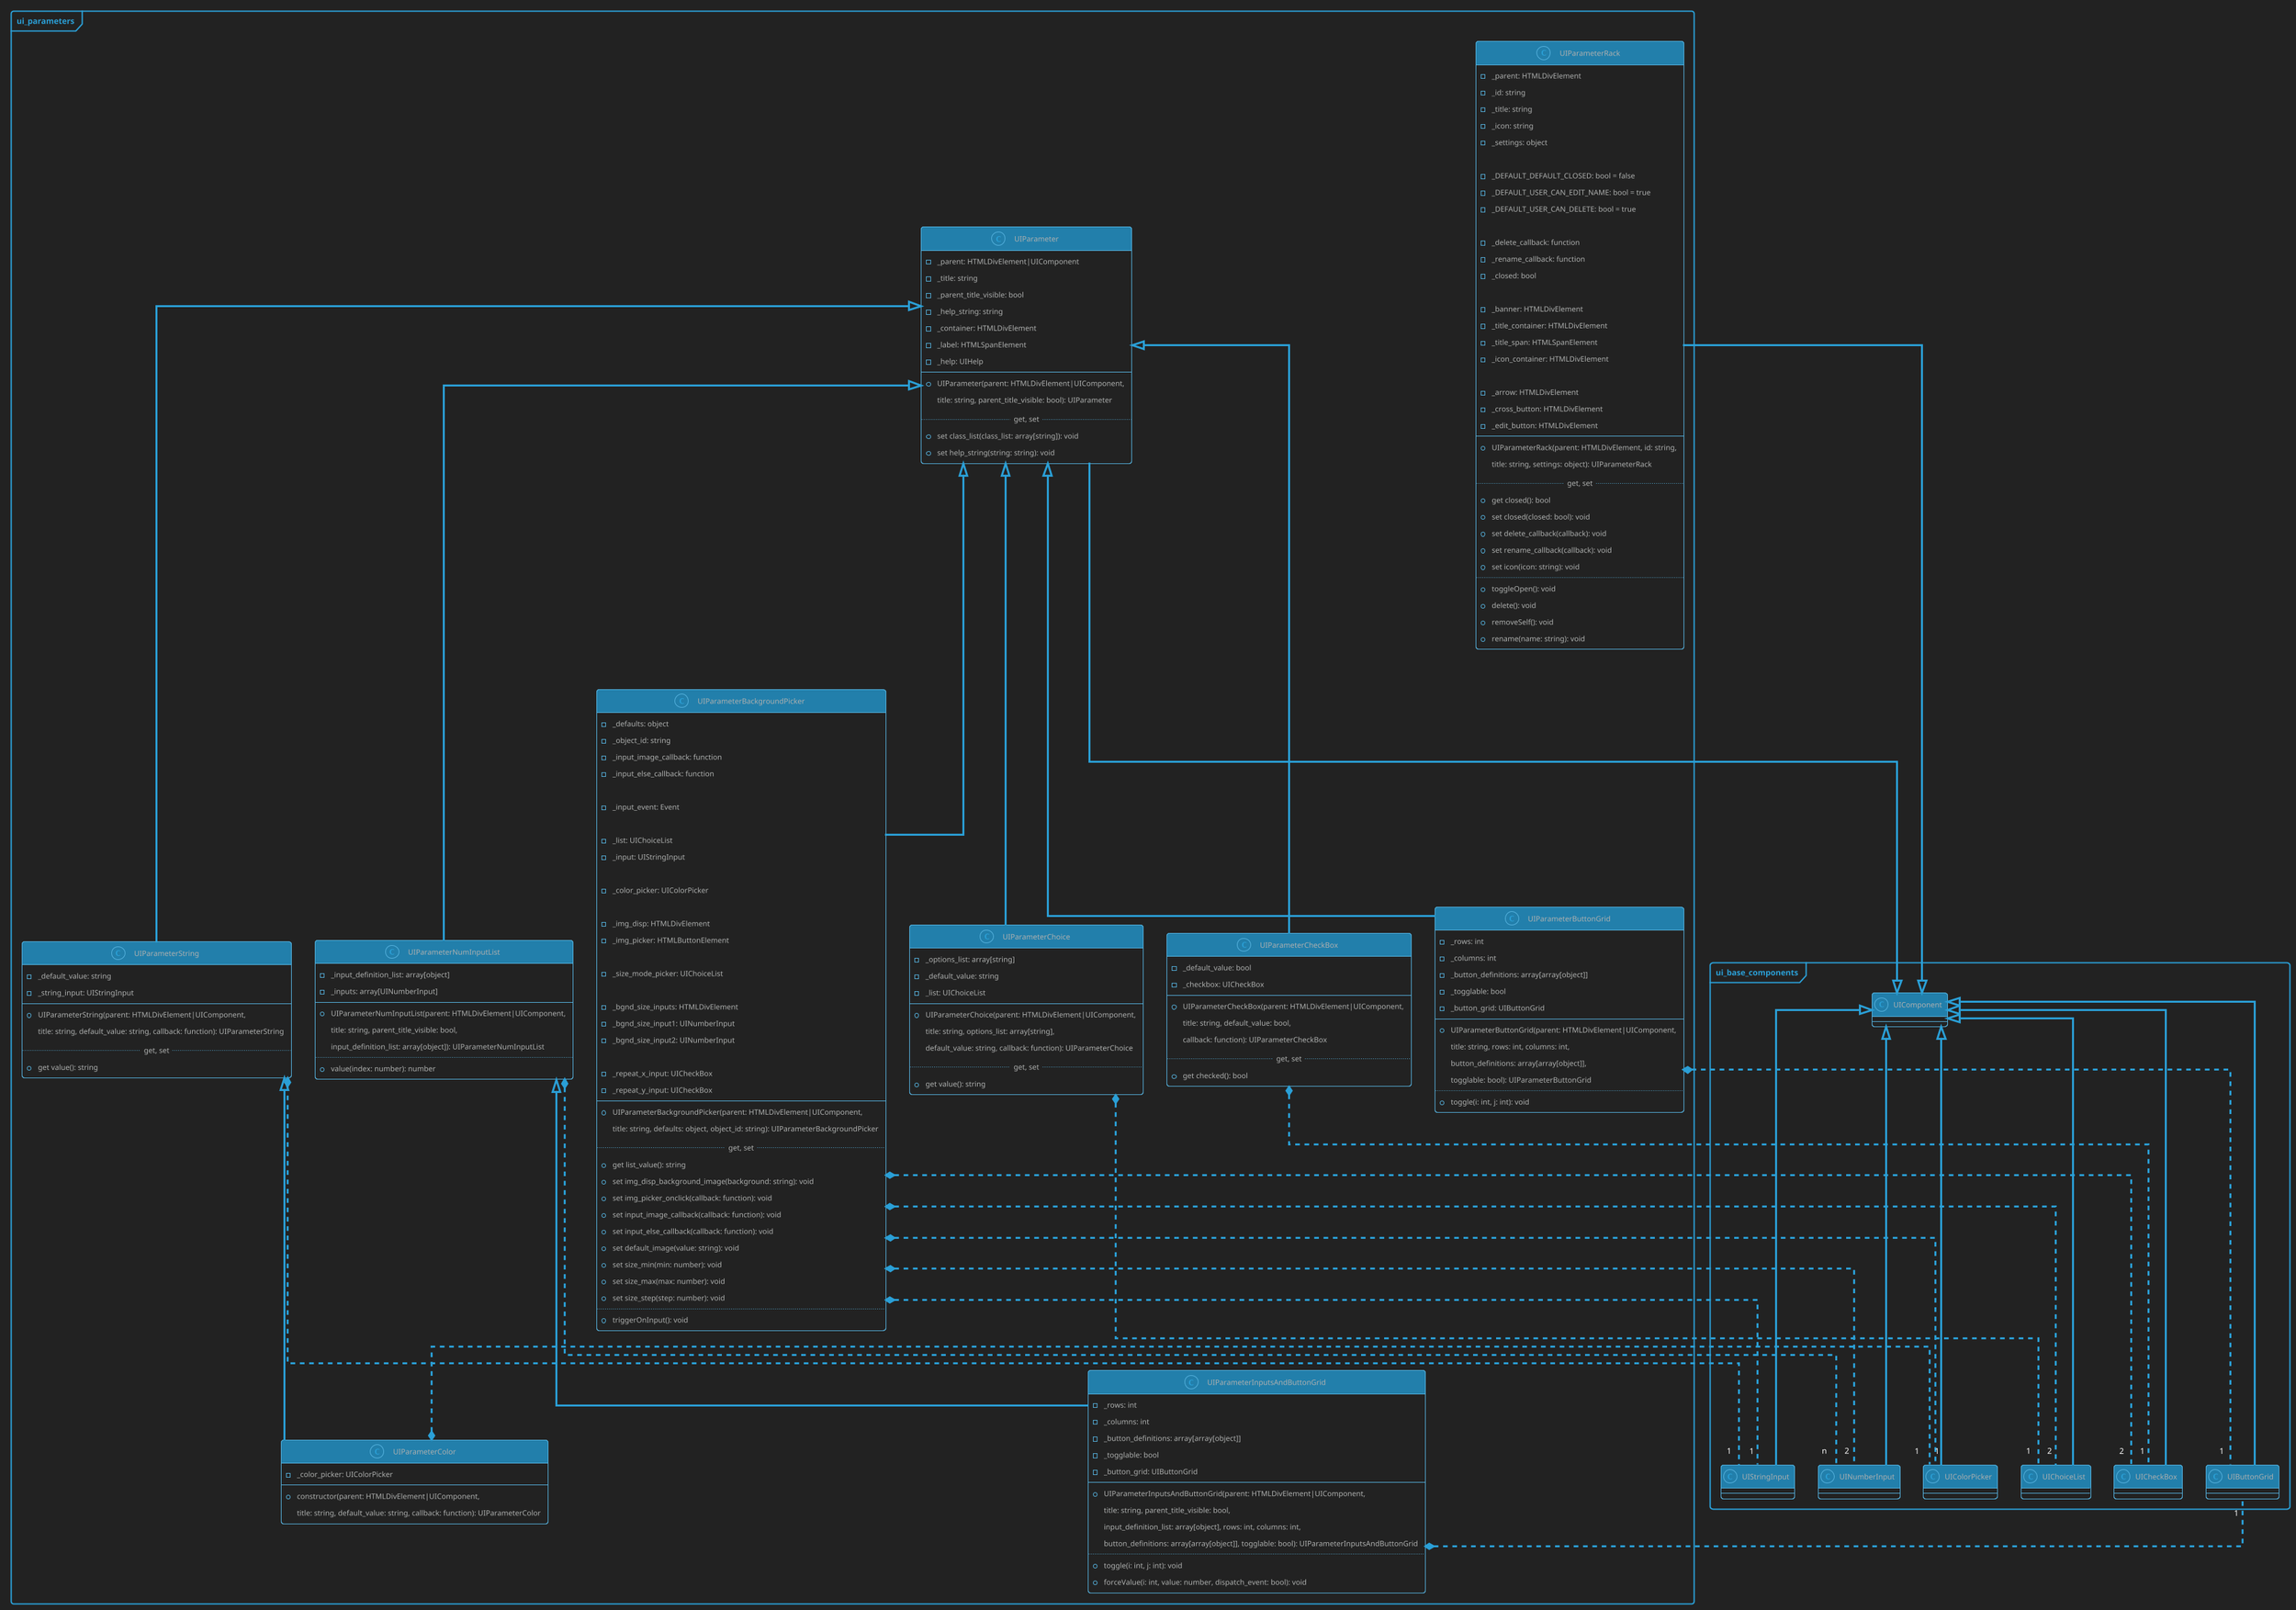 'MIT License - Copyright (c) 2020-2021 Picorims

@startuml ui_parameters
!theme cyborg-outline
skinparam BackgroundColor #222222
' skinparam groupInheritance 2
skinparam PackageStyle frame
skinparam linetype ortho

package "ui_base_components" {
    class UIComponent {}

    class UIButtonGrid {}
    UIComponent <|-- UIButtonGrid

    class UINumberInput {}
    UIComponent <|-- UINumberInput

    class UIStringInput {}
    UIComponent <|-- UIStringInput

    class UIColorPicker {}
    UIComponent <|-- UIColorPicker

    class UIChoiceList {}
    UIComponent <|-- UIChoiceList

    class UICheckBox {}
    UIComponent <|-- UICheckBox
}

package "ui_parameters" {
    class UIParameter {
        - _parent: HTMLDivElement|UIComponent
        - _title: string
        - _parent_title_visible: bool
        - _help_string: string
        - _container: HTMLDivElement
        - _label: HTMLSpanElement
        - _help: UIHelp
        --
        + UIParameter(parent: HTMLDivElement|UIComponent,
        title: string, parent_title_visible: bool): UIParameter
        ..get, set..
        + set class_list(class_list: array[string]): void
        + set help_string(string: string): void
    }
    UIComponent <|-- UIParameter

    class UIParameterString {
        - _default_value: string
        - _string_input: UIStringInput
        --
        + UIParameterString(parent: HTMLDivElement|UIComponent,
        title: string, default_value: string, callback: function): UIParameterString
        ..get, set..
        + get value(): string
    }
    UIParameter <|-- UIParameterString
    UIParameterString *.. "1" UIStringInput

    class UIParameterColor {
        - _color_picker: UIColorPicker
        --
        + constructor(parent: HTMLDivElement|UIComponent,
        title: string, default_value: string, callback: function): UIParameterColor
    }
    UIParameterString <|-- UIParameterColor
    UIParameterColor *.. "1" UIColorPicker

    class UIParameterNumInputList {
        - _input_definition_list: array[object]
        - _inputs: array[UINumberInput]
        --
        + UIParameterNumInputList(parent: HTMLDivElement|UIComponent,
        title: string, parent_title_visible: bool,
        input_definition_list: array[object]): UIParameterNumInputList
        ..
        + value(index: number): number
    }
    UIParameter <|-- UIParameterNumInputList
    UIParameterNumInputList *.. "n" UINumberInput

    class UIParameterInputsAndButtonGrid {
        - _rows: int
        - _columns: int
        - _button_definitions: array[array[object]]
        - _togglable: bool
        - _button_grid: UIButtonGrid
        --
        + UIParameterInputsAndButtonGrid(parent: HTMLDivElement|UIComponent,
        title: string, parent_title_visible: bool,
        input_definition_list: array[object], rows: int, columns: int,
        button_definitions: array[array[object]], togglable: bool): UIParameterInputsAndButtonGrid
        ..
        + toggle(i: int, j: int): void
        + forceValue(i: int, value: number, dispatch_event: bool): void
    }
    UIParameterNumInputList <|-- UIParameterInputsAndButtonGrid
    UIParameterInputsAndButtonGrid *.. "1" UIButtonGrid

    class UIParameterChoice {
        - _options_list: array[string]
        - _default_value: string
        - _list: UIChoiceList
        --
        + UIParameterChoice(parent: HTMLDivElement|UIComponent,
        title: string, options_list: array[string],
        default_value: string, callback: function): UIParameterChoice
        ..get, set..
        + get value(): string
    }
    UIParameter <|-- UIParameterChoice
    UIParameterChoice *.. "1" UIChoiceList

    class UIParameterCheckBox {
        - _default_value: bool
        - _checkbox: UICheckBox
        --
        + UIParameterCheckBox(parent: HTMLDivElement|UIComponent,
        title: string, default_value: bool,
        callback: function): UIParameterCheckBox
        ..get, set..
        + get checked(): bool
    }
    UIParameter <|-- UIParameterCheckBox
    UIParameterCheckBox *.. "1" UICheckBox

    class UIParameterButtonGrid {
        - _rows: int
        - _columns: int
        - _button_definitions: array[array[object]]
        - _togglable: bool
        - _button_grid: UIButtonGrid
        --
        + UIParameterButtonGrid(parent: HTMLDivElement|UIComponent,
        title: string, rows: int, columns: int,
        button_definitions: array[array[object]],
        togglable: bool): UIParameterButtonGrid
        ..
        + toggle(i: int, j: int): void
    }
    UIParameter <|-- UIParameterButtonGrid
    UIParameterButtonGrid *.. "1" UIButtonGrid

    class UIParameterBackgroundPicker {
        - _defaults: object
        - _object_id: string
        - _input_image_callback: function
        - _input_else_callback: function

        - _input_event: Event

        - _list: UIChoiceList
        - _input: UIStringInput

        - _color_picker: UIColorPicker

        - _img_disp: HTMLDivElement
        - _img_picker: HTMLButtonElement

        - _size_mode_picker: UIChoiceList
        
        - _bgnd_size_inputs: HTMLDivElement
        - _bgnd_size_input1: UINumberInput
        - _bgnd_size_input2: UINumberInput
        
        - _repeat_x_input: UICheckBox
        - _repeat_y_input: UICheckBox
        --
        + UIParameterBackgroundPicker(parent: HTMLDivElement|UIComponent,
        title: string, defaults: object, object_id: string): UIParameterBackgroundPicker
        ..get, set..
        + get list_value(): string
        + set img_disp_background_image(background: string): void
        + set img_picker_onclick(callback: function): void
        + set input_image_callback(callback: function): void
        + set input_else_callback(callback: function): void
        + set default_image(value: string): void
        + set size_min(min: number): void
        + set size_max(max: number): void
        + set size_step(step: number): void
        ..
        + triggerOnInput(): void
    }
    UIParameter <|-- UIParameterBackgroundPicker
    UIParameterBackgroundPicker *.. "2" UIChoiceList
    UIParameterBackgroundPicker *.. "1" UIStringInput
    UIParameterBackgroundPicker *.. "1" UIColorPicker
    UIParameterBackgroundPicker *.. "2" UINumberInput
    UIParameterBackgroundPicker *.. "2" UICheckBox

    class UIParameterRack {
        - _parent: HTMLDivElement
        - _id: string
        - _title: string
        - _icon: string
        - _settings: object

        - _DEFAULT_DEFAULT_CLOSED: bool = false
        - _DEFAULT_USER_CAN_EDIT_NAME: bool = true
        - _DEFAULT_USER_CAN_DELETE: bool = true

        - _delete_callback: function
        - _rename_callback: function
        - _closed: bool

        - _banner: HTMLDivElement
        - _title_container: HTMLDivElement
        - _title_span: HTMLSpanElement
        - _icon_container: HTMLDivElement

        - _arrow: HTMLDivElement
        - _cross_button: HTMLDivElement
        - _edit_button: HTMLDivElement
        --
        + UIParameterRack(parent: HTMLDivElement, id: string,
        title: string, settings: object): UIParameterRack
        ..get, set..
        + get closed(): bool
        + set closed(closed: bool): void
        + set delete_callback(callback): void
        + set rename_callback(callback): void
        + set icon(icon: string): void
        ..
        + toggleOpen(): void
        + delete(): void
        + removeSelf(): void
        + rename(name: string): void
    }
    UIComponent <|-- UIParameterRack
}

@enduml